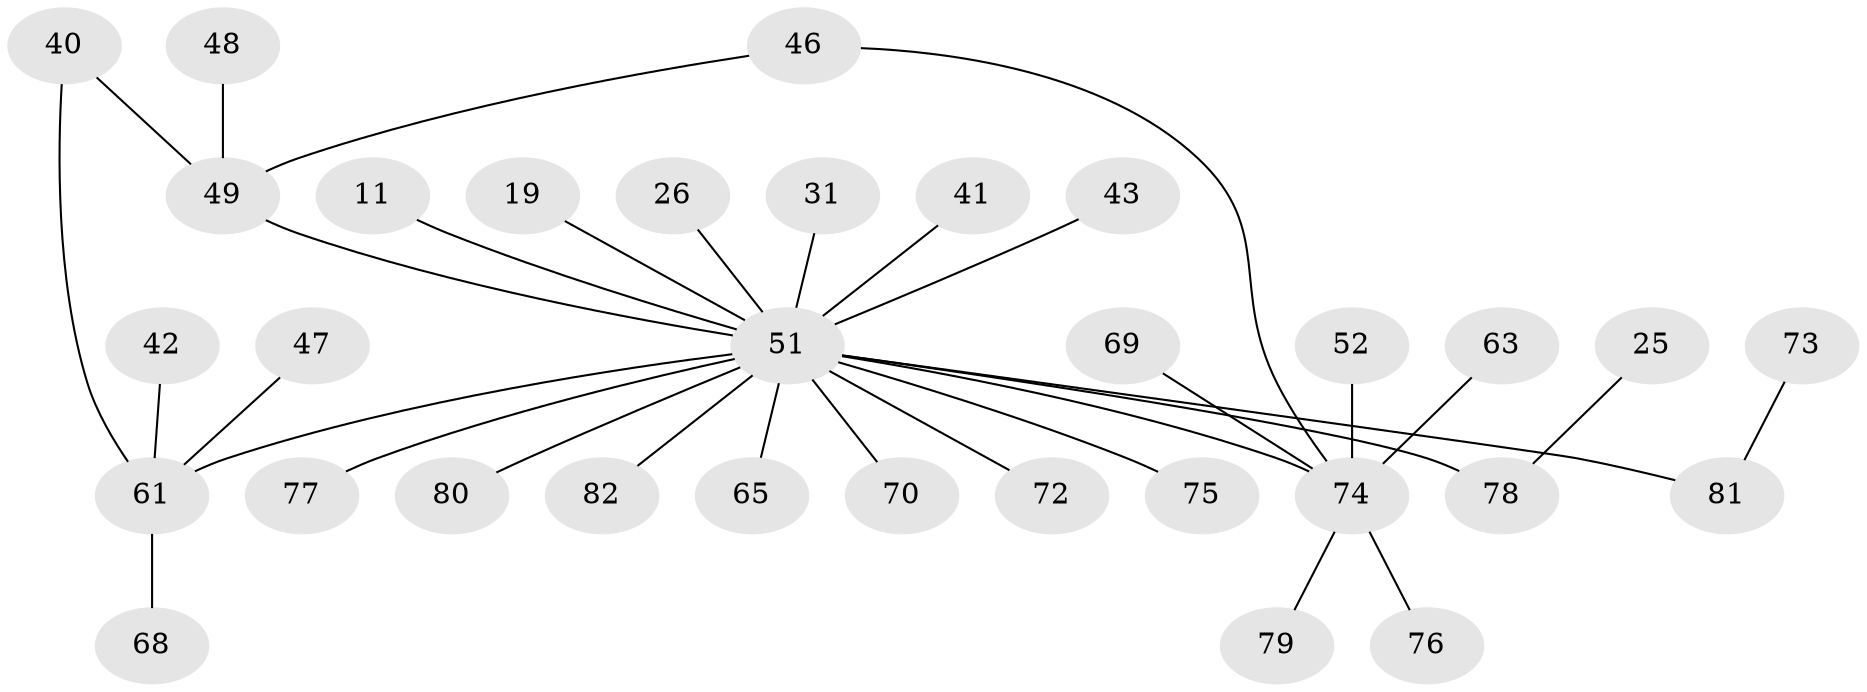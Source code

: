 // original degree distribution, {6: 0.012195121951219513, 7: 0.012195121951219513, 3: 0.18292682926829268, 9: 0.012195121951219513, 2: 0.23170731707317074, 4: 0.0975609756097561, 5: 0.024390243902439025, 1: 0.4268292682926829}
// Generated by graph-tools (version 1.1) at 2025/44/03/04/25 21:44:27]
// undirected, 32 vertices, 33 edges
graph export_dot {
graph [start="1"]
  node [color=gray90,style=filled];
  11;
  19;
  25;
  26;
  31;
  40;
  41;
  42;
  43;
  46 [super="+39"];
  47;
  48;
  49 [super="+30+22"];
  51 [super="+3+33+4+5+8+12+9+35"];
  52;
  61 [super="+29+60+56"];
  63;
  65;
  68;
  69 [super="+67"];
  70;
  72 [super="+32+44+58"];
  73;
  74 [super="+66+36+57+71"];
  75;
  76;
  77 [super="+38"];
  78 [super="+15"];
  79;
  80 [super="+50"];
  81 [super="+34+59"];
  82;
  11 -- 51;
  19 -- 51;
  25 -- 78;
  26 -- 51;
  31 -- 51;
  40 -- 61;
  40 -- 49;
  41 -- 51;
  42 -- 61;
  43 -- 51;
  46 -- 49;
  46 -- 74;
  47 -- 61;
  48 -- 49;
  49 -- 51 [weight=2];
  51 -- 75;
  51 -- 82;
  51 -- 61 [weight=4];
  51 -- 78 [weight=3];
  51 -- 70;
  51 -- 65;
  51 -- 74 [weight=3];
  51 -- 72;
  51 -- 81;
  51 -- 77;
  51 -- 80;
  52 -- 74;
  61 -- 68;
  63 -- 74;
  69 -- 74;
  73 -- 81;
  74 -- 76;
  74 -- 79;
}
